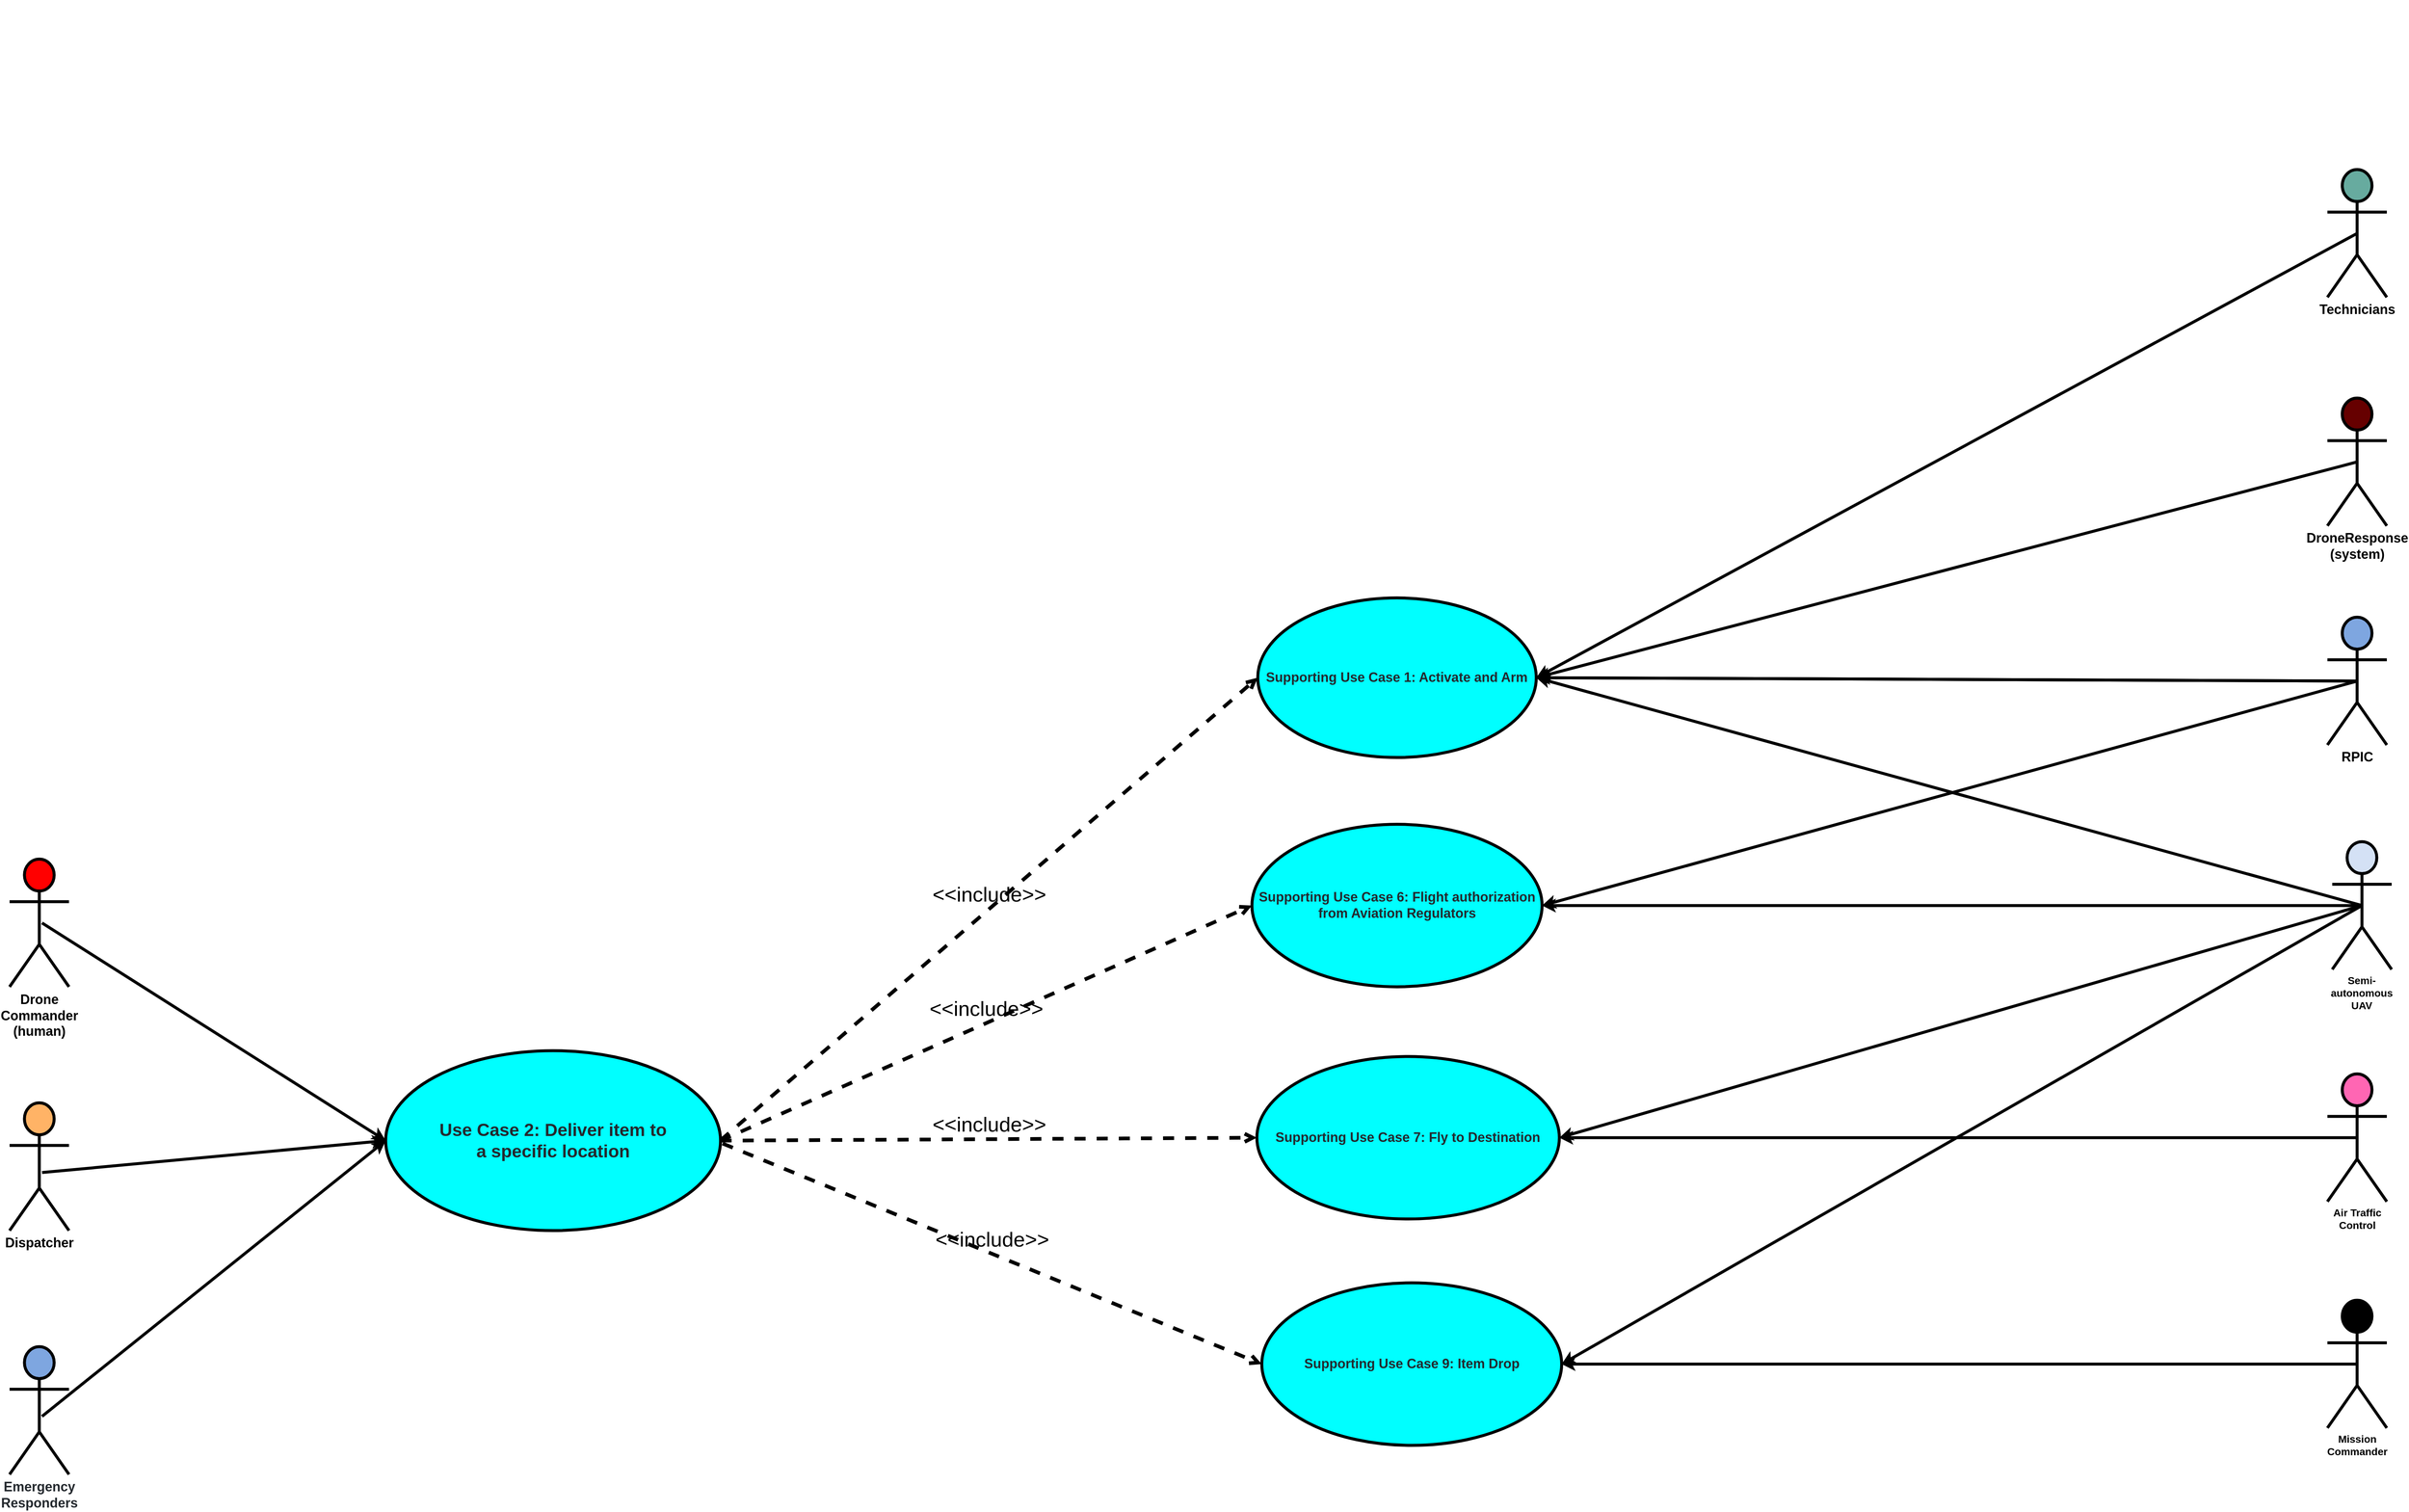<mxfile version="20.3.0" type="device"><diagram id="bZgwdffcx2i4QMXl1O5N" name="Page-1"><mxGraphModel dx="3160" dy="2011" grid="1" gridSize="10" guides="1" tooltips="1" connect="1" arrows="1" fold="1" page="1" pageScale="1" pageWidth="3300" pageHeight="4681" math="0" shadow="0"><root><mxCell id="0"/><mxCell id="1" parent="0"/><mxCell id="Kv_QT2M7QiMI6Ka6rOgn-64" value="" style="group" parent="1" vertex="1" connectable="0"><mxGeometry x="40" y="1330" width="3230" height="2000" as="geometry"/></mxCell><mxCell id="Kv_QT2M7QiMI6Ka6rOgn-2" value="&lt;b&gt;&lt;font style=&quot;font-size: 18px;&quot;&gt;Drone Commander&lt;br&gt;(human)&lt;/font&gt;&lt;/b&gt;" style="shape=umlActor;html=1;verticalLabelPosition=bottom;verticalAlign=top;align=center;fillColor=#FF0000;strokeWidth=4;whiteSpace=wrap;" parent="Kv_QT2M7QiMI6Ka6rOgn-64" vertex="1"><mxGeometry y="1165.354" width="80.567" height="173.228" as="geometry"/></mxCell><mxCell id="Kv_QT2M7QiMI6Ka6rOgn-3" value="&lt;b&gt;&lt;font style=&quot;font-size: 18px;&quot;&gt;Dispatcher&lt;/font&gt;&lt;/b&gt;" style="shape=umlActor;html=1;verticalLabelPosition=bottom;verticalAlign=top;align=center;fillColor=#FFB366;strokeWidth=4;whiteSpace=wrap;" parent="Kv_QT2M7QiMI6Ka6rOgn-64" vertex="1"><mxGeometry y="1496.063" width="80.567" height="173.228" as="geometry"/></mxCell><mxCell id="Kv_QT2M7QiMI6Ka6rOgn-4" value="&lt;span style=&quot;color: rgb(36, 41, 46); font-family: Arial;&quot;&gt;&lt;font style=&quot;font-size: 24px;&quot;&gt;Use Case 2: Deliver item to &lt;br&gt;a specific location&lt;/font&gt;&lt;/span&gt;" style="shape=ellipse;html=1;strokeWidth=4;fontStyle=1;align=center;perimeter=ellipsePerimeter;fillColor=#00FFFF;whiteSpace=wrap;" parent="Kv_QT2M7QiMI6Ka6rOgn-64" vertex="1"><mxGeometry x="509.944" y="1425.197" width="454.104" height="244.094" as="geometry"/></mxCell><mxCell id="Kv_QT2M7QiMI6Ka6rOgn-7" value="&lt;span style=&quot;color: rgb(36, 41, 46); text-align: left;&quot;&gt;&lt;b style=&quot;&quot;&gt;&lt;font style=&quot;font-size: 18px;&quot;&gt;Emergency Responders&lt;/font&gt;&lt;/b&gt;&lt;/span&gt;" style="shape=umlActor;html=1;verticalLabelPosition=bottom;verticalAlign=top;align=center;fillColor=#7EA6E0;strokeWidth=4;whiteSpace=wrap;" parent="Kv_QT2M7QiMI6Ka6rOgn-64" vertex="1"><mxGeometry y="1826.772" width="80.567" height="173.228" as="geometry"/></mxCell><mxCell id="Kv_QT2M7QiMI6Ka6rOgn-14" value="" style="endArrow=classic;html=1;rounded=0;fontFamily=Helvetica;fontSize=12;entryX=0;entryY=0.5;entryDx=0;entryDy=0;strokeWidth=4;" parent="Kv_QT2M7QiMI6Ka6rOgn-64" target="Kv_QT2M7QiMI6Ka6rOgn-4" edge="1"><mxGeometry width="50" height="50" relative="1" as="geometry"><mxPoint x="43.946" y="1251.969" as="sourcePoint"/><mxPoint x="161.134" y="1267.717" as="targetPoint"/></mxGeometry></mxCell><mxCell id="Kv_QT2M7QiMI6Ka6rOgn-15" value="" style="endArrow=classic;html=1;rounded=0;fontFamily=Helvetica;fontSize=12;entryX=0;entryY=0.5;entryDx=0;entryDy=0;strokeWidth=4;" parent="Kv_QT2M7QiMI6Ka6rOgn-64" target="Kv_QT2M7QiMI6Ka6rOgn-4" edge="1"><mxGeometry width="50" height="50" relative="1" as="geometry"><mxPoint x="43.946" y="1590.551" as="sourcePoint"/><mxPoint x="161.134" y="1559.055" as="targetPoint"/></mxGeometry></mxCell><mxCell id="Kv_QT2M7QiMI6Ka6rOgn-16" value="" style="endArrow=classic;html=1;rounded=0;fontFamily=Helvetica;fontSize=12;entryX=0;entryY=0.5;entryDx=0;entryDy=0;strokeWidth=4;" parent="Kv_QT2M7QiMI6Ka6rOgn-64" target="Kv_QT2M7QiMI6Ka6rOgn-4" edge="1"><mxGeometry width="50" height="50" relative="1" as="geometry"><mxPoint x="43.946" y="1921.26" as="sourcePoint"/><mxPoint x="498.05" y="1700.787" as="targetPoint"/></mxGeometry></mxCell><mxCell id="Kv_QT2M7QiMI6Ka6rOgn-25" value="&lt;font style=&quot;font-size: 28px;&quot;&gt;&amp;lt;&amp;lt;include&amp;gt;&amp;gt;&lt;/font&gt;" style="edgeStyle=none;html=1;endArrow=open;verticalAlign=bottom;dashed=1;labelBackgroundColor=none;rounded=0;fontFamily=Helvetica;fontSize=15;entryX=0;entryY=0.5;entryDx=0;entryDy=0;strokeWidth=5;" parent="Kv_QT2M7QiMI6Ka6rOgn-64" target="Kv_QT2M7QiMI6Ka6rOgn-19" edge="1"><mxGeometry width="160" relative="1" as="geometry"><mxPoint x="964.049" y="1546.772" as="sourcePoint"/><mxPoint x="1198.425" y="1546.772" as="targetPoint"/></mxGeometry></mxCell><mxCell id="Kv_QT2M7QiMI6Ka6rOgn-26" value="&lt;font style=&quot;font-size: 28px;&quot;&gt;&amp;lt;&amp;lt;include&amp;gt;&amp;gt;&lt;/font&gt;" style="edgeStyle=none;html=1;endArrow=open;verticalAlign=bottom;dashed=1;labelBackgroundColor=none;rounded=0;fontFamily=Helvetica;fontSize=15;entryX=0;entryY=0.5;entryDx=0;entryDy=0;exitX=1;exitY=0.5;exitDx=0;exitDy=0;strokeWidth=5;" parent="Kv_QT2M7QiMI6Ka6rOgn-64" source="Kv_QT2M7QiMI6Ka6rOgn-4" target="Kv_QT2M7QiMI6Ka6rOgn-20" edge="1"><mxGeometry width="160" relative="1" as="geometry"><mxPoint x="922.857" y="1864.173" as="sourcePoint"/><mxPoint x="1560.639" y="1204.724" as="targetPoint"/></mxGeometry></mxCell><mxCell id="Kv_QT2M7QiMI6Ka6rOgn-27" value="&lt;font style=&quot;font-size: 28px;&quot;&gt;&amp;lt;&amp;lt;include&amp;gt;&amp;gt;&lt;/font&gt;" style="edgeStyle=none;html=1;endArrow=open;verticalAlign=bottom;dashed=1;labelBackgroundColor=none;rounded=0;fontFamily=Helvetica;fontSize=15;exitX=1;exitY=0.5;exitDx=0;exitDy=0;entryX=0;entryY=0.5;entryDx=0;entryDy=0;strokeWidth=5;" parent="Kv_QT2M7QiMI6Ka6rOgn-64" source="Kv_QT2M7QiMI6Ka6rOgn-4" target="Kv_QT2M7QiMI6Ka6rOgn-23" edge="1"><mxGeometry width="160" relative="1" as="geometry"><mxPoint x="893.56" y="1907.008" as="sourcePoint"/><mxPoint x="2065.442" y="1582.677" as="targetPoint"/></mxGeometry></mxCell><mxCell id="Kv_QT2M7QiMI6Ka6rOgn-28" value="&lt;font style=&quot;font-size: 28px;&quot;&gt;&amp;lt;&amp;lt;include&amp;gt;&amp;gt;&lt;/font&gt;" style="edgeStyle=none;html=1;endArrow=open;verticalAlign=bottom;dashed=1;labelBackgroundColor=none;rounded=0;fontFamily=Helvetica;fontSize=15;entryX=0;entryY=0.5;entryDx=0;entryDy=0;strokeWidth=5;" parent="Kv_QT2M7QiMI6Ka6rOgn-64" target="Kv_QT2M7QiMI6Ka6rOgn-22" edge="1"><mxGeometry width="160" relative="1" as="geometry"><mxPoint x="966.803" y="1551.181" as="sourcePoint"/><mxPoint x="1548.745" y="1629.921" as="targetPoint"/></mxGeometry></mxCell><mxCell id="Kv_QT2M7QiMI6Ka6rOgn-31" value="" style="endArrow=classic;html=1;rounded=0;fontFamily=Helvetica;fontSize=12;exitX=0.5;exitY=0.5;exitDx=0;exitDy=0;exitPerimeter=0;entryX=1;entryY=0.5;entryDx=0;entryDy=0;strokeWidth=4;" parent="Kv_QT2M7QiMI6Ka6rOgn-64" source="Kv_QT2M7QiMI6Ka6rOgn-44" target="Kv_QT2M7QiMI6Ka6rOgn-19" edge="1"><mxGeometry width="50" height="50" relative="1" as="geometry"><mxPoint x="2578.141" y="1291.339" as="sourcePoint"/><mxPoint x="2431.655" y="1173.228" as="targetPoint"/></mxGeometry></mxCell><mxCell id="Kv_QT2M7QiMI6Ka6rOgn-33" value="&lt;b&gt;&lt;font style=&quot;font-size: 18px;&quot;&gt;DroneResponse&lt;br&gt;(system)&lt;/font&gt;&lt;/b&gt;" style="shape=umlActor;html=1;verticalLabelPosition=bottom;verticalAlign=top;align=center;fillColor=#660000;strokeWidth=4;whiteSpace=wrap;" parent="Kv_QT2M7QiMI6Ka6rOgn-64" vertex="1"><mxGeometry x="3142.868" y="539.999" width="80.567" height="173.228" as="geometry"/></mxCell><mxCell id="Kv_QT2M7QiMI6Ka6rOgn-36" value="" style="endArrow=classic;html=1;rounded=0;fontFamily=Helvetica;fontSize=12;exitX=0.5;exitY=0.5;exitDx=0;exitDy=0;exitPerimeter=0;entryX=1;entryY=0.5;entryDx=0;entryDy=0;strokeWidth=4;" parent="Kv_QT2M7QiMI6Ka6rOgn-64" source="Kv_QT2M7QiMI6Ka6rOgn-33" target="Kv_QT2M7QiMI6Ka6rOgn-19" edge="1"><mxGeometry width="50" height="50" relative="1" as="geometry"><mxPoint x="2490.249" y="1582.677" as="sourcePoint"/><mxPoint x="2563.492" y="1503.937" as="targetPoint"/></mxGeometry></mxCell><mxCell id="Kv_QT2M7QiMI6Ka6rOgn-42" value="&lt;b&gt;&lt;font style=&quot;font-size: 18px;&quot;&gt;Technicians&lt;/font&gt;&lt;/b&gt;" style="shape=umlActor;html=1;verticalLabelPosition=bottom;verticalAlign=top;align=center;fillColor=#67AB9F;strokeWidth=4;whiteSpace=wrap;" parent="Kv_QT2M7QiMI6Ka6rOgn-64" vertex="1"><mxGeometry x="3142.873" y="230" width="80.567" height="173.228" as="geometry"/></mxCell><mxCell id="Kv_QT2M7QiMI6Ka6rOgn-43" value="" style="endArrow=classic;html=1;rounded=0;fontFamily=Helvetica;fontSize=12;exitX=0.5;exitY=0.5;exitDx=0;exitDy=0;exitPerimeter=0;entryX=1;entryY=0.5;entryDx=0;entryDy=0;strokeWidth=4;" parent="Kv_QT2M7QiMI6Ka6rOgn-64" source="Kv_QT2M7QiMI6Ka6rOgn-42" target="Kv_QT2M7QiMI6Ka6rOgn-19" edge="1"><mxGeometry width="50" height="50" relative="1" as="geometry"><mxPoint x="2680.68" y="370.079" as="sourcePoint"/><mxPoint x="2534.195" y="433.071" as="targetPoint"/></mxGeometry></mxCell><mxCell id="Kv_QT2M7QiMI6Ka6rOgn-44" value="&lt;b&gt;&lt;font style=&quot;font-size: 18px;&quot;&gt;RPIC&lt;/font&gt;&lt;/b&gt;" style="shape=umlActor;html=1;verticalLabelPosition=bottom;verticalAlign=top;align=center;fillColor=#7EA6E0;strokeWidth=4;whiteSpace=wrap;" parent="Kv_QT2M7QiMI6Ka6rOgn-64" vertex="1"><mxGeometry x="3142.873" y="837.27" width="80.567" height="173.228" as="geometry"/></mxCell><mxCell id="Kv_QT2M7QiMI6Ka6rOgn-45" value="" style="endArrow=classic;html=1;rounded=0;fontFamily=Helvetica;fontSize=12;entryX=1;entryY=0.5;entryDx=0;entryDy=0;exitX=0.5;exitY=0.5;exitDx=0;exitDy=0;exitPerimeter=0;strokeWidth=4;" parent="Kv_QT2M7QiMI6Ka6rOgn-64" source="Kv_QT2M7QiMI6Ka6rOgn-108" target="Kv_QT2M7QiMI6Ka6rOgn-19" edge="1"><mxGeometry width="50" height="50" relative="1" as="geometry"><mxPoint x="2827.166" y="1220.472" as="sourcePoint"/><mxPoint x="2768.571" y="1425.197" as="targetPoint"/></mxGeometry></mxCell><mxCell id="Kv_QT2M7QiMI6Ka6rOgn-48" value="" style="endArrow=classic;html=1;rounded=0;fontFamily=Helvetica;fontSize=12;exitX=0.5;exitY=0.5;exitDx=0;exitDy=0;exitPerimeter=0;entryX=1;entryY=0.5;entryDx=0;entryDy=0;strokeWidth=4;" parent="Kv_QT2M7QiMI6Ka6rOgn-64" source="Kv_QT2M7QiMI6Ka6rOgn-108" target="Kv_QT2M7QiMI6Ka6rOgn-20" edge="1"><mxGeometry width="50" height="50" relative="1" as="geometry"><mxPoint x="3038.544" y="1496.063" as="sourcePoint"/><mxPoint x="2124.036" y="1237.795" as="targetPoint"/></mxGeometry></mxCell><mxCell id="Kv_QT2M7QiMI6Ka6rOgn-49" value="" style="endArrow=classic;html=1;rounded=0;fontFamily=Helvetica;fontSize=12;entryX=1;entryY=0.5;entryDx=0;entryDy=0;exitX=0.5;exitY=0.5;exitDx=0;exitDy=0;exitPerimeter=0;strokeWidth=4;" parent="Kv_QT2M7QiMI6Ka6rOgn-64" source="Kv_QT2M7QiMI6Ka6rOgn-44" target="Kv_QT2M7QiMI6Ka6rOgn-20" edge="1"><mxGeometry width="50" height="50" relative="1" as="geometry"><mxPoint x="2783.22" y="1015.748" as="sourcePoint"/><mxPoint x="2856.463" y="937.008" as="targetPoint"/></mxGeometry></mxCell><mxCell id="Kv_QT2M7QiMI6Ka6rOgn-51" value="" style="endArrow=classic;html=1;rounded=0;fontFamily=Helvetica;fontSize=12;entryX=1;entryY=0.5;entryDx=0;entryDy=0;exitX=0.5;exitY=0.5;exitDx=0;exitDy=0;exitPerimeter=0;strokeWidth=4;" parent="Kv_QT2M7QiMI6Ka6rOgn-64" source="Kv_QT2M7QiMI6Ka6rOgn-108" target="Kv_QT2M7QiMI6Ka6rOgn-23" edge="1"><mxGeometry width="50" height="50" relative="1" as="geometry"><mxPoint x="2167.982" y="1393.701" as="sourcePoint"/><mxPoint x="2241.224" y="1314.961" as="targetPoint"/></mxGeometry></mxCell><mxCell id="Kv_QT2M7QiMI6Ka6rOgn-52" value="&lt;b&gt;&lt;font style=&quot;font-size: 14px;&quot;&gt;Air Traffic Control&lt;/font&gt;&lt;/b&gt;" style="shape=umlActor;html=1;verticalLabelPosition=bottom;verticalAlign=top;align=center;fillColor=#FF66B3;strokeWidth=4;whiteSpace=wrap;" parent="Kv_QT2M7QiMI6Ka6rOgn-64" vertex="1"><mxGeometry x="3142.868" y="1456.691" width="80.567" height="173.228" as="geometry"/></mxCell><mxCell id="Kv_QT2M7QiMI6Ka6rOgn-53" value="" style="endArrow=classic;html=1;rounded=0;fontFamily=Helvetica;fontSize=12;entryX=1;entryY=0.5;entryDx=0;entryDy=0;exitX=0.5;exitY=0.5;exitDx=0;exitDy=0;exitPerimeter=0;strokeWidth=4;" parent="Kv_QT2M7QiMI6Ka6rOgn-64" source="Kv_QT2M7QiMI6Ka6rOgn-52" target="Kv_QT2M7QiMI6Ka6rOgn-23" edge="1"><mxGeometry width="50" height="50" relative="1" as="geometry"><mxPoint x="2724.626" y="1393.701" as="sourcePoint"/><mxPoint x="2607.438" y="1519.685" as="targetPoint"/></mxGeometry></mxCell><mxCell id="Kv_QT2M7QiMI6Ka6rOgn-54" value="" style="endArrow=classic;html=1;rounded=0;fontFamily=Helvetica;fontSize=12;entryX=1;entryY=0.5;entryDx=0;entryDy=0;exitX=0.5;exitY=0.5;exitDx=0;exitDy=0;exitPerimeter=0;strokeWidth=4;" parent="Kv_QT2M7QiMI6Ka6rOgn-64" source="Kv_QT2M7QiMI6Ka6rOgn-108" target="Kv_QT2M7QiMI6Ka6rOgn-22" edge="1"><mxGeometry width="50" height="50" relative="1" as="geometry"><mxPoint x="2534.195" y="1850.394" as="sourcePoint"/><mxPoint x="2607.438" y="1771.654" as="targetPoint"/></mxGeometry></mxCell><mxCell id="Kv_QT2M7QiMI6Ka6rOgn-55" value="&lt;b&gt;&lt;font style=&quot;font-size: 14px;&quot;&gt;Mission Commander&lt;/font&gt;&lt;/b&gt;" style="shape=umlActor;html=1;verticalLabelPosition=bottom;verticalAlign=top;align=center;fillColor=#000000;strokeWidth=4;whiteSpace=wrap;" parent="Kv_QT2M7QiMI6Ka6rOgn-64" vertex="1"><mxGeometry x="3142.868" y="1763.782" width="80.567" height="173.228" as="geometry"/></mxCell><mxCell id="Kv_QT2M7QiMI6Ka6rOgn-56" value="" style="endArrow=classic;html=1;rounded=0;fontFamily=Helvetica;fontSize=12;entryX=1;entryY=0.5;entryDx=0;entryDy=0;exitX=0.5;exitY=0.5;exitDx=0;exitDy=0;exitPerimeter=0;strokeWidth=4;" parent="Kv_QT2M7QiMI6Ka6rOgn-64" source="Kv_QT2M7QiMI6Ka6rOgn-55" target="Kv_QT2M7QiMI6Ka6rOgn-22" edge="1"><mxGeometry width="50" height="50" relative="1" as="geometry"><mxPoint x="2636.735" y="1850.394" as="sourcePoint"/><mxPoint x="2709.977" y="1771.654" as="targetPoint"/></mxGeometry></mxCell><mxCell id="Kv_QT2M7QiMI6Ka6rOgn-57" value="" style="group;strokeWidth=4;whiteSpace=wrap;" parent="Kv_QT2M7QiMI6Ka6rOgn-64" vertex="1" connectable="0"><mxGeometry x="1684.58" y="811.024" width="419.973" height="1149.606" as="geometry"/></mxCell><mxCell id="Kv_QT2M7QiMI6Ka6rOgn-19" value="&lt;span style=&quot;font-family: Arial; color: rgb(36, 41, 46);&quot; data-sheets-userformat=&quot;{&amp;quot;2&amp;quot;:31359,&amp;quot;3&amp;quot;:{&amp;quot;1&amp;quot;:0},&amp;quot;4&amp;quot;:{&amp;quot;1&amp;quot;:2,&amp;quot;2&amp;quot;:16767334},&amp;quot;5&amp;quot;:{&amp;quot;1&amp;quot;:[{&amp;quot;1&amp;quot;:2,&amp;quot;2&amp;quot;:0,&amp;quot;5&amp;quot;:{&amp;quot;1&amp;quot;:2,&amp;quot;2&amp;quot;:0}},{&amp;quot;1&amp;quot;:0,&amp;quot;2&amp;quot;:0,&amp;quot;3&amp;quot;:3},{&amp;quot;1&amp;quot;:1,&amp;quot;2&amp;quot;:0,&amp;quot;4&amp;quot;:1}]},&amp;quot;6&amp;quot;:{&amp;quot;1&amp;quot;:[{&amp;quot;1&amp;quot;:2,&amp;quot;2&amp;quot;:0,&amp;quot;5&amp;quot;:{&amp;quot;1&amp;quot;:2,&amp;quot;2&amp;quot;:0}},{&amp;quot;1&amp;quot;:0,&amp;quot;2&amp;quot;:0,&amp;quot;3&amp;quot;:3},{&amp;quot;1&amp;quot;:1,&amp;quot;2&amp;quot;:0,&amp;quot;4&amp;quot;:1}]},&amp;quot;7&amp;quot;:{&amp;quot;1&amp;quot;:[{&amp;quot;1&amp;quot;:2,&amp;quot;2&amp;quot;:0,&amp;quot;5&amp;quot;:{&amp;quot;1&amp;quot;:2,&amp;quot;2&amp;quot;:0}},{&amp;quot;1&amp;quot;:0,&amp;quot;2&amp;quot;:0,&amp;quot;3&amp;quot;:3},{&amp;quot;1&amp;quot;:1,&amp;quot;2&amp;quot;:0,&amp;quot;4&amp;quot;:1}]},&amp;quot;8&amp;quot;:{&amp;quot;1&amp;quot;:[{&amp;quot;1&amp;quot;:2,&amp;quot;2&amp;quot;:0,&amp;quot;5&amp;quot;:{&amp;quot;1&amp;quot;:2,&amp;quot;2&amp;quot;:0}},{&amp;quot;1&amp;quot;:0,&amp;quot;2&amp;quot;:0,&amp;quot;3&amp;quot;:3},{&amp;quot;1&amp;quot;:1,&amp;quot;2&amp;quot;:0,&amp;quot;4&amp;quot;:1}]},&amp;quot;9&amp;quot;:1,&amp;quot;12&amp;quot;:0,&amp;quot;14&amp;quot;:{&amp;quot;1&amp;quot;:2,&amp;quot;2&amp;quot;:2369838},&amp;quot;15&amp;quot;:&amp;quot;Arial&amp;quot;,&amp;quot;16&amp;quot;:11,&amp;quot;17&amp;quot;:1}&quot; data-sheets-value=&quot;{&amp;quot;1&amp;quot;:2,&amp;quot;2&amp;quot;:&amp;quot;Supporting Use Case: Activate and Arm&amp;quot;}&quot;&gt;&lt;font style=&quot;font-size: 18px;&quot;&gt;Supporting Use Case 1: Activate and Arm&lt;/font&gt;&lt;/span&gt;" style="shape=ellipse;html=1;strokeWidth=4;fontStyle=1;align=center;perimeter=ellipsePerimeter;fontSize=12;fillColor=#00FFFF;whiteSpace=wrap;" parent="Kv_QT2M7QiMI6Ka6rOgn-57" vertex="1"><mxGeometry x="7.896" width="377.654" height="216.535" as="geometry"/></mxCell><mxCell id="Kv_QT2M7QiMI6Ka6rOgn-20" value="&lt;span style=&quot;font-family: Arial; color: rgb(36, 41, 46);&quot; data-sheets-userformat=&quot;{&amp;quot;2&amp;quot;:31359,&amp;quot;3&amp;quot;:{&amp;quot;1&amp;quot;:0},&amp;quot;4&amp;quot;:{&amp;quot;1&amp;quot;:2,&amp;quot;2&amp;quot;:16767334},&amp;quot;5&amp;quot;:{&amp;quot;1&amp;quot;:[{&amp;quot;1&amp;quot;:2,&amp;quot;2&amp;quot;:0,&amp;quot;5&amp;quot;:{&amp;quot;1&amp;quot;:2,&amp;quot;2&amp;quot;:0}},{&amp;quot;1&amp;quot;:0,&amp;quot;2&amp;quot;:0,&amp;quot;3&amp;quot;:3},{&amp;quot;1&amp;quot;:1,&amp;quot;2&amp;quot;:0,&amp;quot;4&amp;quot;:1}]},&amp;quot;6&amp;quot;:{&amp;quot;1&amp;quot;:[{&amp;quot;1&amp;quot;:2,&amp;quot;2&amp;quot;:0,&amp;quot;5&amp;quot;:{&amp;quot;1&amp;quot;:2,&amp;quot;2&amp;quot;:0}},{&amp;quot;1&amp;quot;:0,&amp;quot;2&amp;quot;:0,&amp;quot;3&amp;quot;:3},{&amp;quot;1&amp;quot;:1,&amp;quot;2&amp;quot;:0,&amp;quot;4&amp;quot;:1}]},&amp;quot;7&amp;quot;:{&amp;quot;1&amp;quot;:[{&amp;quot;1&amp;quot;:2,&amp;quot;2&amp;quot;:0,&amp;quot;5&amp;quot;:{&amp;quot;1&amp;quot;:2,&amp;quot;2&amp;quot;:0}},{&amp;quot;1&amp;quot;:0,&amp;quot;2&amp;quot;:0,&amp;quot;3&amp;quot;:3},{&amp;quot;1&amp;quot;:1,&amp;quot;2&amp;quot;:0,&amp;quot;4&amp;quot;:1}]},&amp;quot;8&amp;quot;:{&amp;quot;1&amp;quot;:[{&amp;quot;1&amp;quot;:2,&amp;quot;2&amp;quot;:0,&amp;quot;5&amp;quot;:{&amp;quot;1&amp;quot;:2,&amp;quot;2&amp;quot;:0}},{&amp;quot;1&amp;quot;:0,&amp;quot;2&amp;quot;:0,&amp;quot;3&amp;quot;:3},{&amp;quot;1&amp;quot;:1,&amp;quot;2&amp;quot;:0,&amp;quot;4&amp;quot;:1}]},&amp;quot;9&amp;quot;:1,&amp;quot;12&amp;quot;:0,&amp;quot;14&amp;quot;:{&amp;quot;1&amp;quot;:2,&amp;quot;2&amp;quot;:2369838},&amp;quot;15&amp;quot;:&amp;quot;Arial&amp;quot;,&amp;quot;16&amp;quot;:11,&amp;quot;17&amp;quot;:1}&quot; data-sheets-value=&quot;{&amp;quot;1&amp;quot;:2,&amp;quot;2&amp;quot;:&amp;quot;Supporting Use Case: Flight authorization from Aviation Regulators&amp;quot;}&quot;&gt;&lt;font style=&quot;font-size: 18px;&quot;&gt;Supporting Use Case 6: Flight authorization from Aviation Regulators&lt;/font&gt;&lt;/span&gt;" style="shape=ellipse;html=1;strokeWidth=4;fontStyle=1;align=center;perimeter=ellipsePerimeter;fontSize=12;fillColor=#00FFFF;whiteSpace=wrap;" parent="Kv_QT2M7QiMI6Ka6rOgn-57" vertex="1"><mxGeometry y="307.087" width="393.445" height="220.472" as="geometry"/></mxCell><mxCell id="Kv_QT2M7QiMI6Ka6rOgn-22" value="&lt;span style=&quot;font-family: Arial; color: rgb(36, 41, 46);&quot; data-sheets-userformat=&quot;{&amp;quot;2&amp;quot;:31359,&amp;quot;3&amp;quot;:{&amp;quot;1&amp;quot;:0},&amp;quot;4&amp;quot;:{&amp;quot;1&amp;quot;:2,&amp;quot;2&amp;quot;:16767334},&amp;quot;5&amp;quot;:{&amp;quot;1&amp;quot;:[{&amp;quot;1&amp;quot;:2,&amp;quot;2&amp;quot;:0,&amp;quot;5&amp;quot;:{&amp;quot;1&amp;quot;:2,&amp;quot;2&amp;quot;:0}},{&amp;quot;1&amp;quot;:0,&amp;quot;2&amp;quot;:0,&amp;quot;3&amp;quot;:3},{&amp;quot;1&amp;quot;:1,&amp;quot;2&amp;quot;:0,&amp;quot;4&amp;quot;:1}]},&amp;quot;6&amp;quot;:{&amp;quot;1&amp;quot;:[{&amp;quot;1&amp;quot;:2,&amp;quot;2&amp;quot;:0,&amp;quot;5&amp;quot;:{&amp;quot;1&amp;quot;:2,&amp;quot;2&amp;quot;:0}},{&amp;quot;1&amp;quot;:0,&amp;quot;2&amp;quot;:0,&amp;quot;3&amp;quot;:3},{&amp;quot;1&amp;quot;:1,&amp;quot;2&amp;quot;:0,&amp;quot;4&amp;quot;:1}]},&amp;quot;7&amp;quot;:{&amp;quot;1&amp;quot;:[{&amp;quot;1&amp;quot;:2,&amp;quot;2&amp;quot;:0,&amp;quot;5&amp;quot;:{&amp;quot;1&amp;quot;:2,&amp;quot;2&amp;quot;:0}},{&amp;quot;1&amp;quot;:0,&amp;quot;2&amp;quot;:0,&amp;quot;3&amp;quot;:3},{&amp;quot;1&amp;quot;:1,&amp;quot;2&amp;quot;:0,&amp;quot;4&amp;quot;:1}]},&amp;quot;8&amp;quot;:{&amp;quot;1&amp;quot;:[{&amp;quot;1&amp;quot;:2,&amp;quot;2&amp;quot;:0,&amp;quot;5&amp;quot;:{&amp;quot;1&amp;quot;:2,&amp;quot;2&amp;quot;:0}},{&amp;quot;1&amp;quot;:0,&amp;quot;2&amp;quot;:0,&amp;quot;3&amp;quot;:3},{&amp;quot;1&amp;quot;:1,&amp;quot;2&amp;quot;:0,&amp;quot;4&amp;quot;:1}]},&amp;quot;9&amp;quot;:1,&amp;quot;12&amp;quot;:0,&amp;quot;14&amp;quot;:{&amp;quot;1&amp;quot;:2,&amp;quot;2&amp;quot;:2369838},&amp;quot;15&amp;quot;:&amp;quot;Arial&amp;quot;,&amp;quot;16&amp;quot;:11,&amp;quot;17&amp;quot;:1}&quot; data-sheets-value=&quot;{&amp;quot;1&amp;quot;:2,&amp;quot;2&amp;quot;:&amp;quot;Use Case: Item Drop&amp;quot;}&quot;&gt;&lt;font style=&quot;font-size: 18px;&quot;&gt;Supporting Use Case 9: Item Drop&lt;/font&gt;&lt;/span&gt;" style="shape=ellipse;html=1;strokeWidth=4;fontStyle=1;align=center;perimeter=ellipsePerimeter;fontSize=12;fillColor=#00FFFF;whiteSpace=wrap;" parent="Kv_QT2M7QiMI6Ka6rOgn-57" vertex="1"><mxGeometry x="13.359" y="929.134" width="406.614" height="220.472" as="geometry"/></mxCell><mxCell id="Kv_QT2M7QiMI6Ka6rOgn-23" value="&lt;span style=&quot;font-family: Arial; color: rgb(36, 41, 46);&quot; data-sheets-userformat=&quot;{&amp;quot;2&amp;quot;:31359,&amp;quot;3&amp;quot;:{&amp;quot;1&amp;quot;:0},&amp;quot;4&amp;quot;:{&amp;quot;1&amp;quot;:2,&amp;quot;2&amp;quot;:16767334},&amp;quot;5&amp;quot;:{&amp;quot;1&amp;quot;:[{&amp;quot;1&amp;quot;:2,&amp;quot;2&amp;quot;:0,&amp;quot;5&amp;quot;:{&amp;quot;1&amp;quot;:2,&amp;quot;2&amp;quot;:0}},{&amp;quot;1&amp;quot;:0,&amp;quot;2&amp;quot;:0,&amp;quot;3&amp;quot;:3},{&amp;quot;1&amp;quot;:1,&amp;quot;2&amp;quot;:0,&amp;quot;4&amp;quot;:1}]},&amp;quot;6&amp;quot;:{&amp;quot;1&amp;quot;:[{&amp;quot;1&amp;quot;:2,&amp;quot;2&amp;quot;:0,&amp;quot;5&amp;quot;:{&amp;quot;1&amp;quot;:2,&amp;quot;2&amp;quot;:0}},{&amp;quot;1&amp;quot;:0,&amp;quot;2&amp;quot;:0,&amp;quot;3&amp;quot;:3},{&amp;quot;1&amp;quot;:1,&amp;quot;2&amp;quot;:0,&amp;quot;4&amp;quot;:1}]},&amp;quot;7&amp;quot;:{&amp;quot;1&amp;quot;:[{&amp;quot;1&amp;quot;:2,&amp;quot;2&amp;quot;:0,&amp;quot;5&amp;quot;:{&amp;quot;1&amp;quot;:2,&amp;quot;2&amp;quot;:0}},{&amp;quot;1&amp;quot;:0,&amp;quot;2&amp;quot;:0,&amp;quot;3&amp;quot;:3},{&amp;quot;1&amp;quot;:1,&amp;quot;2&amp;quot;:0,&amp;quot;4&amp;quot;:1}]},&amp;quot;8&amp;quot;:{&amp;quot;1&amp;quot;:[{&amp;quot;1&amp;quot;:2,&amp;quot;2&amp;quot;:0,&amp;quot;5&amp;quot;:{&amp;quot;1&amp;quot;:2,&amp;quot;2&amp;quot;:0}},{&amp;quot;1&amp;quot;:0,&amp;quot;2&amp;quot;:0,&amp;quot;3&amp;quot;:3},{&amp;quot;1&amp;quot;:1,&amp;quot;2&amp;quot;:0,&amp;quot;4&amp;quot;:1}]},&amp;quot;9&amp;quot;:1,&amp;quot;12&amp;quot;:0,&amp;quot;14&amp;quot;:{&amp;quot;1&amp;quot;:2,&amp;quot;2&amp;quot;:2369838},&amp;quot;15&amp;quot;:&amp;quot;Arial&amp;quot;,&amp;quot;16&amp;quot;:11,&amp;quot;17&amp;quot;:1}&quot; data-sheets-value=&quot;{&amp;quot;1&amp;quot;:2,&amp;quot;2&amp;quot;:&amp;quot;Use Case: Fly to Destination&amp;quot;}&quot;&gt;&lt;font style=&quot;font-size: 18px;&quot;&gt;Supporting Use Case 7: Fly to Destination&lt;/font&gt;&lt;/span&gt;" style="shape=ellipse;html=1;strokeWidth=4;fontStyle=1;align=center;perimeter=ellipsePerimeter;fontSize=12;fillColor=#00FFFF;whiteSpace=wrap;" parent="Kv_QT2M7QiMI6Ka6rOgn-57" vertex="1"><mxGeometry x="6.694" y="622.047" width="410.159" height="220.472" as="geometry"/></mxCell><mxCell id="Kv_QT2M7QiMI6Ka6rOgn-41" value="" style="endArrow=classic;html=1;rounded=0;fontFamily=Helvetica;fontSize=12;entryX=1;entryY=0.5;entryDx=0;entryDy=0;exitX=0.5;exitY=0.5;exitDx=0;exitDy=0;exitPerimeter=0;strokeWidth=4;" parent="Kv_QT2M7QiMI6Ka6rOgn-64" source="Kv_QT2M7QiMI6Ka6rOgn-44" target="Kv_QT2M7QiMI6Ka6rOgn-19" edge="1"><mxGeometry width="50" height="50" relative="1" as="geometry"><mxPoint x="2856.463" y="858.268" as="sourcePoint"/><mxPoint x="2739.274" y="1409.449" as="targetPoint"/></mxGeometry></mxCell><mxCell id="Kv_QT2M7QiMI6Ka6rOgn-108" value="&lt;b&gt;&lt;font style=&quot;font-size: 14px;&quot;&gt;Semi-autonomous UAV&lt;/font&gt;&lt;/b&gt;" style="shape=umlActor;html=1;verticalLabelPosition=bottom;verticalAlign=top;align=center;fillColor=#D4E1F5;strokeWidth=4;whiteSpace=wrap;" parent="Kv_QT2M7QiMI6Ka6rOgn-64" vertex="1"><mxGeometry x="3149.433" y="1141.731" width="80.567" height="173.228" as="geometry"/></mxCell></root></mxGraphModel></diagram></mxfile>